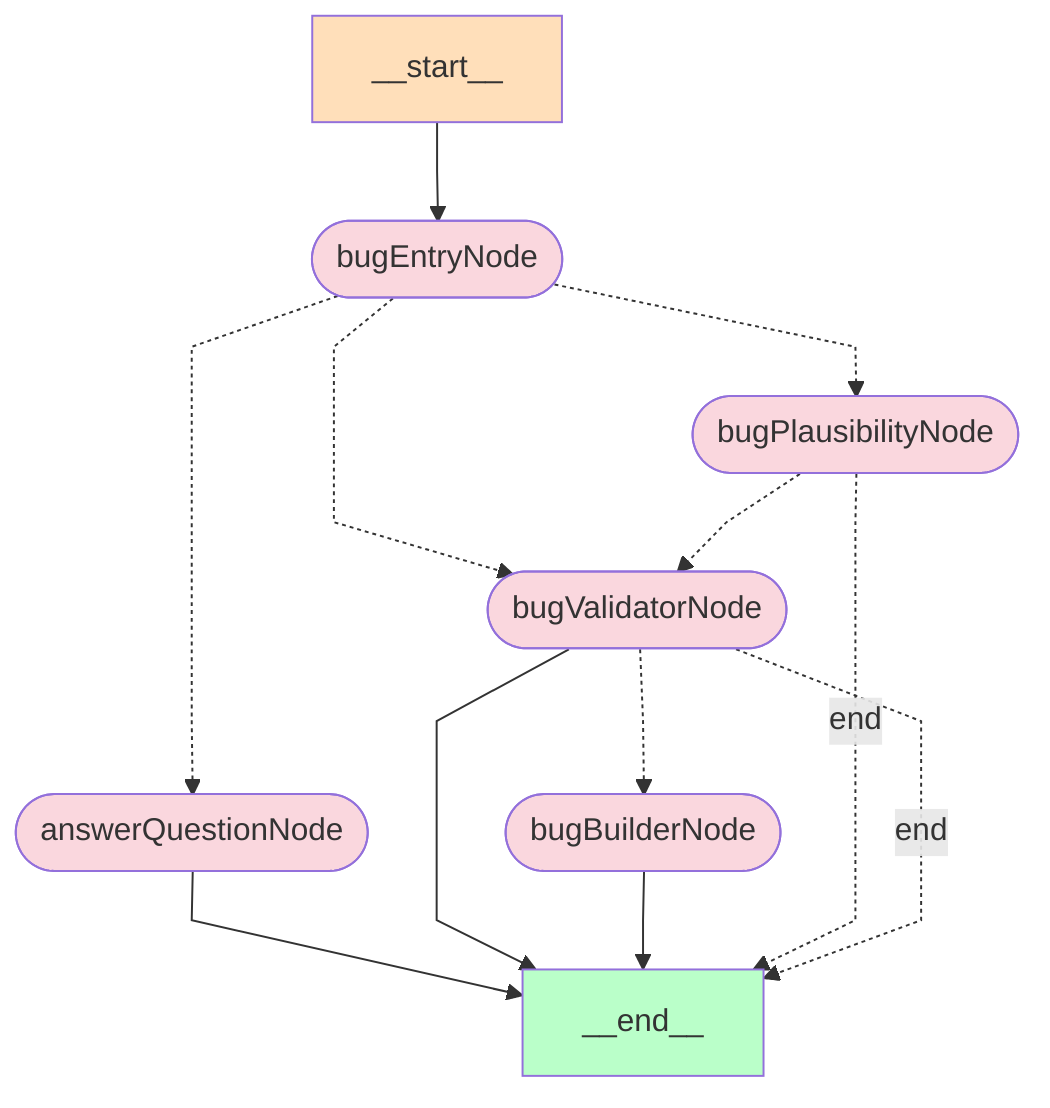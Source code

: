 %%{init: {'flowchart': {'curve': 'linear'}}}%%
graph TD;
	__start__[__start__]:::startclass;
	__end__[__end__]:::endclass;
	bugEntryNode([bugEntryNode]):::otherclass;
	answerQuestionNode([answerQuestionNode]):::otherclass;
	bugValidatorNode([bugValidatorNode]):::otherclass;
	bugPlausibilityNode([bugPlausibilityNode]):::otherclass;
	bugBuilderNode([bugBuilderNode]):::otherclass;
	__start__ --> bugEntryNode;
	answerQuestionNode --> __end__;
	bugValidatorNode --> __end__;
	bugBuilderNode --> __end__;
	bugEntryNode -.-> bugPlausibilityNode;
	bugEntryNode -.-> bugValidatorNode;
	bugEntryNode -.-> answerQuestionNode;
	bugPlausibilityNode -.-> bugValidatorNode;
	bugPlausibilityNode -. end .-> __end__;
	bugValidatorNode -.-> bugBuilderNode;
	bugValidatorNode -. end .-> __end__;
	classDef startclass fill:#ffdfba;
	classDef endclass fill:#baffc9;
	classDef otherclass fill:#fad7de;